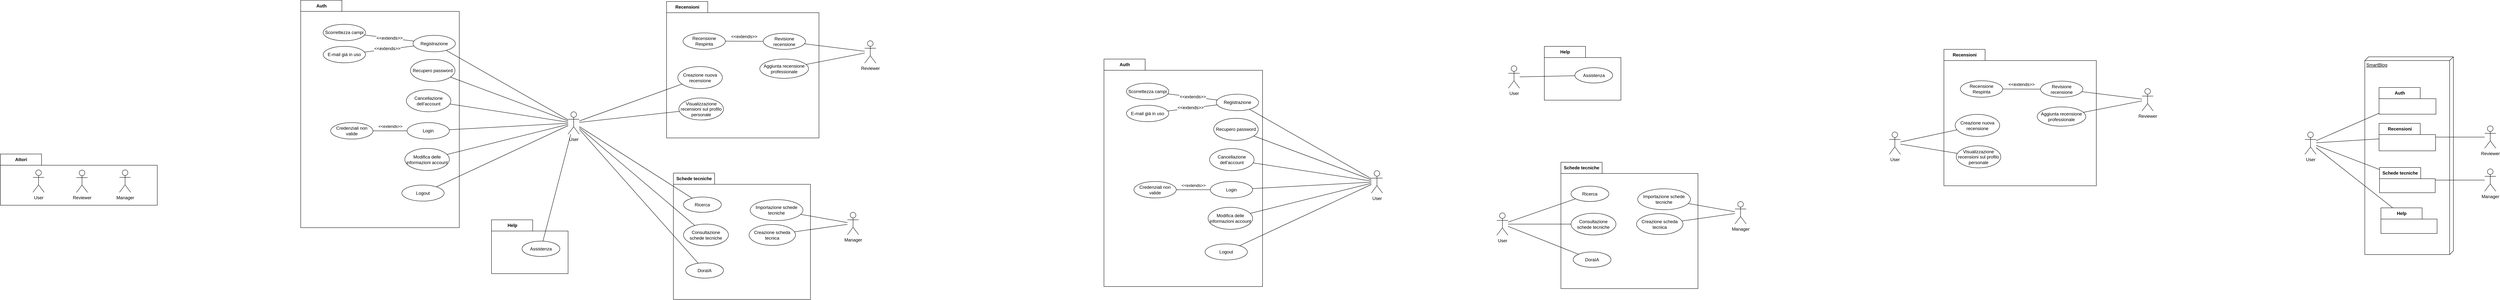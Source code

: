 <mxfile version="13.9.9" type="device" pages="2"><diagram id="QmsnQ5lWFqthiBJW5Tje" name="Page-1"><mxGraphModel dx="3022" dy="422" grid="0" gridSize="10" guides="1" tooltips="1" connect="1" arrows="1" fold="1" page="0" pageScale="1" pageWidth="827" pageHeight="1169" math="0" shadow="0"><root><mxCell id="0"/><mxCell id="1" parent="0"/><mxCell id="fCnJsELDUoFqX4dudvsH-160" value="SmartBlog" style="verticalAlign=top;align=left;spacingTop=8;spacingLeft=2;spacingRight=12;shape=cube;size=10;direction=south;fontStyle=4;html=1;" vertex="1" parent="1"><mxGeometry x="4954" y="812" width="236.5" height="529" as="geometry"/></mxCell><mxCell id="cr1lYkGTnhEy9I8IqeX7-67" value="Help" style="shape=folder;fontStyle=1;tabWidth=110;tabHeight=30;tabPosition=left;html=1;boundedLbl=1;labelInHeader=1;" parent="1" vertex="1"><mxGeometry x="-48.5" y="1248" width="204.5" height="144" as="geometry"/></mxCell><mxCell id="cr1lYkGTnhEy9I8IqeX7-61" value="Recensioni" style="shape=folder;fontStyle=1;tabWidth=110;tabHeight=30;tabPosition=left;html=1;boundedLbl=1;labelInHeader=1;" parent="1" vertex="1"><mxGeometry x="419" y="664" width="407" height="365" as="geometry"/></mxCell><mxCell id="cr1lYkGTnhEy9I8IqeX7-59" value="Auth" style="shape=folder;fontStyle=1;tabWidth=110;tabHeight=30;tabPosition=left;html=1;boundedLbl=1;labelInHeader=1;" parent="1" vertex="1"><mxGeometry x="-558" y="660.5" width="423.5" height="608.5" as="geometry"/></mxCell><mxCell id="cr1lYkGTnhEy9I8IqeX7-62" value="Schede tecniche" style="shape=folder;fontStyle=1;tabWidth=110;tabHeight=30;tabPosition=left;html=1;boundedLbl=1;labelInHeader=1;" parent="1" vertex="1"><mxGeometry x="437.25" y="1123" width="366" height="338" as="geometry"/></mxCell><mxCell id="cr1lYkGTnhEy9I8IqeX7-57" value="Attori" style="shape=folder;fontStyle=1;tabWidth=110;tabHeight=30;tabPosition=left;html=1;boundedLbl=1;labelInHeader=1;" parent="1" vertex="1"><mxGeometry x="-1360" y="1072" width="419" height="137" as="geometry"/></mxCell><mxCell id="DthnhNGHgmopCf0faL1A-14" value="Logout" style="ellipse;whiteSpace=wrap;html=1;" parent="1" vertex="1"><mxGeometry x="-288" y="1155" width="113" height="43" as="geometry"/></mxCell><mxCell id="DthnhNGHgmopCf0faL1A-59" style="edgeStyle=none;rounded=0;orthogonalLoop=1;jettySize=auto;html=1;endArrow=none;endFill=0;" parent="1" source="DthnhNGHgmopCf0faL1A-43" target="DthnhNGHgmopCf0faL1A-57" edge="1"><mxGeometry relative="1" as="geometry"><mxPoint x="23" y="1120" as="sourcePoint"/></mxGeometry></mxCell><mxCell id="DthnhNGHgmopCf0faL1A-51" style="rounded=0;orthogonalLoop=1;jettySize=auto;html=1;endArrow=none;endFill=0;" parent="1" source="DthnhNGHgmopCf0faL1A-43" target="DthnhNGHgmopCf0faL1A-14" edge="1"><mxGeometry relative="1" as="geometry"/></mxCell><mxCell id="DthnhNGHgmopCf0faL1A-52" style="edgeStyle=none;rounded=0;orthogonalLoop=1;jettySize=auto;html=1;endArrow=none;endFill=0;" parent="1" source="DthnhNGHgmopCf0faL1A-43" target="DthnhNGHgmopCf0faL1A-49" edge="1"><mxGeometry relative="1" as="geometry"/></mxCell><mxCell id="DthnhNGHgmopCf0faL1A-53" style="edgeStyle=none;rounded=0;orthogonalLoop=1;jettySize=auto;html=1;endArrow=none;endFill=0;" parent="1" source="DthnhNGHgmopCf0faL1A-43" target="DthnhNGHgmopCf0faL1A-50" edge="1"><mxGeometry relative="1" as="geometry"/></mxCell><mxCell id="DthnhNGHgmopCf0faL1A-65" style="edgeStyle=none;rounded=0;orthogonalLoop=1;jettySize=auto;html=1;endArrow=none;endFill=0;" parent="1" source="DthnhNGHgmopCf0faL1A-43" target="DthnhNGHgmopCf0faL1A-64" edge="1"><mxGeometry relative="1" as="geometry"/></mxCell><mxCell id="31" style="edgeStyle=none;rounded=0;orthogonalLoop=1;jettySize=auto;html=1;endArrow=none;endFill=0;" parent="1" source="DthnhNGHgmopCf0faL1A-43" target="DthnhNGHgmopCf0faL1A-58" edge="1"><mxGeometry relative="1" as="geometry"/></mxCell><mxCell id="RpAhF7KTicLjRRhCAVL0-57" style="rounded=0;orthogonalLoop=1;jettySize=auto;html=1;endArrow=none;endFill=0;" parent="1" source="DthnhNGHgmopCf0faL1A-43" target="RpAhF7KTicLjRRhCAVL0-56" edge="1"><mxGeometry relative="1" as="geometry"/></mxCell><mxCell id="RpAhF7KTicLjRRhCAVL0-59" style="edgeStyle=none;rounded=0;orthogonalLoop=1;jettySize=auto;html=1;endArrow=none;endFill=0;" parent="1" source="DthnhNGHgmopCf0faL1A-43" target="RpAhF7KTicLjRRhCAVL0-58" edge="1"><mxGeometry relative="1" as="geometry"/></mxCell><mxCell id="RpAhF7KTicLjRRhCAVL0-67" style="edgeStyle=none;rounded=0;orthogonalLoop=1;jettySize=auto;html=1;endArrow=none;endFill=0;" parent="1" source="DthnhNGHgmopCf0faL1A-43" target="RpAhF7KTicLjRRhCAVL0-66" edge="1"><mxGeometry relative="1" as="geometry"/></mxCell><mxCell id="DthnhNGHgmopCf0faL1A-43" value="User" style="shape=umlActor;verticalLabelPosition=bottom;verticalAlign=top;html=1;" parent="1" vertex="1"><mxGeometry x="156" y="959" width="30" height="60" as="geometry"/></mxCell><mxCell id="DthnhNGHgmopCf0faL1A-56" style="edgeStyle=none;rounded=0;orthogonalLoop=1;jettySize=auto;html=1;endArrow=none;endFill=0;" parent="1" source="DthnhNGHgmopCf0faL1A-44" target="DthnhNGHgmopCf0faL1A-55" edge="1"><mxGeometry relative="1" as="geometry"/></mxCell><mxCell id="DthnhNGHgmopCf0faL1A-74" style="edgeStyle=none;rounded=0;orthogonalLoop=1;jettySize=auto;html=1;endArrow=none;endFill=0;" parent="1" source="DthnhNGHgmopCf0faL1A-44" target="DthnhNGHgmopCf0faL1A-71" edge="1"><mxGeometry relative="1" as="geometry"/></mxCell><mxCell id="DthnhNGHgmopCf0faL1A-44" value="Reviewer" style="shape=umlActor;verticalLabelPosition=bottom;verticalAlign=top;html=1;" parent="1" vertex="1"><mxGeometry x="948" y="769" width="30" height="60" as="geometry"/></mxCell><mxCell id="DthnhNGHgmopCf0faL1A-76" style="edgeStyle=none;rounded=0;orthogonalLoop=1;jettySize=auto;html=1;endArrow=none;endFill=0;" parent="1" source="DthnhNGHgmopCf0faL1A-45" target="DthnhNGHgmopCf0faL1A-70" edge="1"><mxGeometry relative="1" as="geometry"/></mxCell><mxCell id="19" style="edgeStyle=none;rounded=0;orthogonalLoop=1;jettySize=auto;html=1;startArrow=none;startFill=0;endArrow=none;endFill=0;" parent="1" source="DthnhNGHgmopCf0faL1A-45" target="16" edge="1"><mxGeometry relative="1" as="geometry"/></mxCell><mxCell id="DthnhNGHgmopCf0faL1A-45" value="Manager" style="shape=umlActor;verticalLabelPosition=bottom;verticalAlign=top;html=1;" parent="1" vertex="1"><mxGeometry x="902" y="1228" width="30" height="60" as="geometry"/></mxCell><mxCell id="DthnhNGHgmopCf0faL1A-49" value="Creazione nuova recensione" style="ellipse;whiteSpace=wrap;html=1;" parent="1" vertex="1"><mxGeometry x="449" y="838" width="119" height="59" as="geometry"/></mxCell><mxCell id="DthnhNGHgmopCf0faL1A-50" value="Visualizzazione recensioni sul profilo personale" style="ellipse;whiteSpace=wrap;html=1;" parent="1" vertex="1"><mxGeometry x="452" y="922" width="119" height="59" as="geometry"/></mxCell><mxCell id="56" style="edgeStyle=none;rounded=0;orthogonalLoop=1;jettySize=auto;html=1;endArrow=none;endFill=0;" parent="1" source="DthnhNGHgmopCf0faL1A-55" target="55" edge="1"><mxGeometry relative="1" as="geometry"/></mxCell><mxCell id="DthnhNGHgmopCf0faL1A-55" value="Revisione recensione" style="ellipse;whiteSpace=wrap;html=1;" parent="1" vertex="1"><mxGeometry x="677" y="749" width="113" height="43" as="geometry"/></mxCell><mxCell id="51" value="&#10;&#10;&lt;span style=&quot;color: rgb(0, 0, 0); font-family: helvetica; font-size: 12px; font-style: normal; font-weight: 400; letter-spacing: normal; text-align: center; text-indent: 0px; text-transform: none; word-spacing: 0px; background-color: rgb(255, 255, 255); display: inline; float: none;&quot;&gt;&amp;lt;&amp;lt;extends&amp;gt;&amp;gt;&lt;/span&gt;&#10;&#10;" style="edgeStyle=none;rounded=0;orthogonalLoop=1;jettySize=auto;html=1;endArrow=none;endFill=0;" parent="1" source="DthnhNGHgmopCf0faL1A-57" target="45" edge="1"><mxGeometry relative="1" as="geometry"/></mxCell><mxCell id="52" style="edgeStyle=none;rounded=0;orthogonalLoop=1;jettySize=auto;html=1;endArrow=none;endFill=0;" parent="1" source="DthnhNGHgmopCf0faL1A-57" target="46" edge="1"><mxGeometry relative="1" as="geometry"/></mxCell><mxCell id="cr1lYkGTnhEy9I8IqeX7-64" value="&lt;span style=&quot;font-size: 12px&quot;&gt;&amp;lt;&amp;lt;extends&amp;gt;&amp;gt;&lt;/span&gt;" style="edgeLabel;html=1;align=center;verticalAlign=middle;resizable=0;points=[];" parent="52" vertex="1" connectable="0"><mxGeometry x="0.467" y="3" relative="1" as="geometry"><mxPoint x="24.42" y="-8.09" as="offset"/></mxGeometry></mxCell><mxCell id="DthnhNGHgmopCf0faL1A-57" value="Registrazione" style="ellipse;whiteSpace=wrap;html=1;" parent="1" vertex="1"><mxGeometry x="-258" y="754.5" width="113" height="44" as="geometry"/></mxCell><mxCell id="50" style="edgeStyle=none;rounded=0;orthogonalLoop=1;jettySize=auto;html=1;endArrow=none;endFill=0;" parent="1" source="DthnhNGHgmopCf0faL1A-58" target="49" edge="1"><mxGeometry relative="1" as="geometry"/></mxCell><mxCell id="cr1lYkGTnhEy9I8IqeX7-63" value="&amp;lt;&amp;lt;extends&amp;gt;&amp;gt;" style="edgeLabel;html=1;align=center;verticalAlign=middle;resizable=0;points=[];" parent="50" vertex="1" connectable="0"><mxGeometry x="0.302" y="-3" relative="1" as="geometry"><mxPoint x="14" y="-9" as="offset"/></mxGeometry></mxCell><mxCell id="DthnhNGHgmopCf0faL1A-58" value="Login" style="ellipse;whiteSpace=wrap;html=1;" parent="1" vertex="1"><mxGeometry x="-274" y="988" width="113" height="44" as="geometry"/></mxCell><mxCell id="DthnhNGHgmopCf0faL1A-61" value="Consultazione schede tecniche" style="ellipse;whiteSpace=wrap;html=1;" parent="1" vertex="1"><mxGeometry x="464.25" y="1259.5" width="120" height="58" as="geometry"/></mxCell><mxCell id="DthnhNGHgmopCf0faL1A-64" value="DoraIA" style="ellipse;whiteSpace=wrap;html=1;" parent="1" vertex="1"><mxGeometry x="470" y="1363" width="101" height="41" as="geometry"/></mxCell><mxCell id="DthnhNGHgmopCf0faL1A-70" value="Creazione scheda tecnica" style="ellipse;whiteSpace=wrap;html=1;" parent="1" vertex="1"><mxGeometry x="639.25" y="1260.5" width="124" height="56" as="geometry"/></mxCell><mxCell id="DthnhNGHgmopCf0faL1A-71" value="Aggiunta recensione professionale" style="ellipse;whiteSpace=wrap;html=1;" parent="1" vertex="1"><mxGeometry x="668" y="818" width="130" height="51.5" as="geometry"/></mxCell><mxCell id="16" value="Importazione schede tecniche" style="ellipse;whiteSpace=wrap;html=1;" parent="1" vertex="1"><mxGeometry x="642.25" y="1194" width="141" height="56" as="geometry"/></mxCell><mxCell id="20" value="Ricerca" style="ellipse;whiteSpace=wrap;html=1;" parent="1" vertex="1"><mxGeometry x="464.25" y="1187" width="101" height="41" as="geometry"/></mxCell><mxCell id="22" value="Assistenza" style="ellipse;whiteSpace=wrap;html=1;" parent="1" vertex="1"><mxGeometry x="33" y="1305" width="101" height="41" as="geometry"/></mxCell><mxCell id="27" style="rounded=0;orthogonalLoop=1;jettySize=auto;html=1;endArrow=none;endFill=0;" parent="1" source="DthnhNGHgmopCf0faL1A-43" target="DthnhNGHgmopCf0faL1A-61" edge="1"><mxGeometry relative="1" as="geometry"><mxPoint x="20" y="951.467" as="sourcePoint"/></mxGeometry></mxCell><mxCell id="28" style="edgeStyle=none;rounded=0;orthogonalLoop=1;jettySize=auto;html=1;endArrow=none;endFill=0;" parent="1" source="DthnhNGHgmopCf0faL1A-43" target="22" edge="1"><mxGeometry relative="1" as="geometry"><mxPoint x="20" y="956.91" as="sourcePoint"/></mxGeometry></mxCell><mxCell id="30" style="edgeStyle=none;rounded=0;orthogonalLoop=1;jettySize=auto;html=1;endArrow=none;endFill=0;" parent="1" source="DthnhNGHgmopCf0faL1A-43" target="20" edge="1"><mxGeometry relative="1" as="geometry"><mxPoint x="20" y="960.958" as="sourcePoint"/></mxGeometry></mxCell><mxCell id="35" value="User" style="shape=umlActor;verticalLabelPosition=bottom;verticalAlign=top;html=1;" parent="1" vertex="1"><mxGeometry x="-1273" y="1114.5" width="30" height="60" as="geometry"/></mxCell><mxCell id="43" value="Reviewer" style="shape=umlActor;verticalLabelPosition=bottom;verticalAlign=top;html=1;" parent="1" vertex="1"><mxGeometry x="-1157" y="1115" width="30" height="60" as="geometry"/></mxCell><mxCell id="44" value="Manager" style="shape=umlActor;verticalLabelPosition=bottom;verticalAlign=top;html=1;" parent="1" vertex="1"><mxGeometry x="-1042" y="1114.5" width="30" height="60" as="geometry"/></mxCell><mxCell id="45" value="Scorrettezza campi" style="ellipse;whiteSpace=wrap;html=1;" parent="1" vertex="1"><mxGeometry x="-498" y="725" width="113" height="44" as="geometry"/></mxCell><mxCell id="46" value="E-mail già in uso" style="ellipse;whiteSpace=wrap;html=1;" parent="1" vertex="1"><mxGeometry x="-498" y="784" width="113" height="44" as="geometry"/></mxCell><mxCell id="49" value="Credenziali non valide" style="ellipse;whiteSpace=wrap;html=1;" parent="1" vertex="1"><mxGeometry x="-478" y="988" width="113" height="44" as="geometry"/></mxCell><mxCell id="55" value="Recensione Respinta" style="ellipse;whiteSpace=wrap;html=1;" parent="1" vertex="1"><mxGeometry x="463" y="748" width="113" height="44" as="geometry"/></mxCell><mxCell id="RpAhF7KTicLjRRhCAVL0-56" value="Cancellazione dell’account" style="ellipse;whiteSpace=wrap;html=1;" parent="1" vertex="1"><mxGeometry x="-276" y="900" width="119" height="59" as="geometry"/></mxCell><mxCell id="RpAhF7KTicLjRRhCAVL0-58" value="Modifica delle informazioni account" style="ellipse;whiteSpace=wrap;html=1;" parent="1" vertex="1"><mxGeometry x="-280" y="1057" width="119" height="59" as="geometry"/></mxCell><mxCell id="RpAhF7KTicLjRRhCAVL0-61" value="&amp;lt;&amp;lt;extends&amp;gt;&amp;gt;" style="text;html=1;strokeColor=none;fillColor=none;align=center;verticalAlign=middle;whiteSpace=wrap;rounded=0;" parent="1" vertex="1"><mxGeometry x="585" y="748" width="83" height="20" as="geometry"/></mxCell><mxCell id="RpAhF7KTicLjRRhCAVL0-66" value="Recupero password" style="ellipse;whiteSpace=wrap;html=1;" parent="1" vertex="1"><mxGeometry x="-265" y="819" width="119" height="59" as="geometry"/></mxCell><mxCell id="fCnJsELDUoFqX4dudvsH-56" value="Auth" style="shape=folder;fontStyle=1;tabWidth=110;tabHeight=30;tabPosition=left;html=1;boundedLbl=1;labelInHeader=1;" vertex="1" parent="1"><mxGeometry x="1587" y="818" width="423.5" height="608.5" as="geometry"/></mxCell><mxCell id="fCnJsELDUoFqX4dudvsH-57" value="Logout" style="ellipse;whiteSpace=wrap;html=1;" vertex="1" parent="1"><mxGeometry x="1857" y="1312.5" width="113" height="43" as="geometry"/></mxCell><mxCell id="fCnJsELDUoFqX4dudvsH-58" style="rounded=0;orthogonalLoop=1;jettySize=auto;html=1;endArrow=none;endFill=0;" edge="1" parent="1" source="fCnJsELDUoFqX4dudvsH-64" target="fCnJsELDUoFqX4dudvsH-68"><mxGeometry relative="1" as="geometry"><mxPoint x="2168" y="1277.5" as="sourcePoint"/></mxGeometry></mxCell><mxCell id="fCnJsELDUoFqX4dudvsH-59" style="rounded=0;orthogonalLoop=1;jettySize=auto;html=1;endArrow=none;endFill=0;" edge="1" parent="1" source="fCnJsELDUoFqX4dudvsH-64" target="fCnJsELDUoFqX4dudvsH-57"><mxGeometry relative="1" as="geometry"/></mxCell><mxCell id="fCnJsELDUoFqX4dudvsH-60" style="rounded=0;orthogonalLoop=1;jettySize=auto;html=1;endArrow=none;endFill=0;" edge="1" parent="1" source="fCnJsELDUoFqX4dudvsH-64" target="fCnJsELDUoFqX4dudvsH-71"><mxGeometry relative="1" as="geometry"/></mxCell><mxCell id="fCnJsELDUoFqX4dudvsH-61" style="rounded=0;orthogonalLoop=1;jettySize=auto;html=1;endArrow=none;endFill=0;" edge="1" parent="1" source="fCnJsELDUoFqX4dudvsH-64" target="fCnJsELDUoFqX4dudvsH-75"><mxGeometry relative="1" as="geometry"/></mxCell><mxCell id="fCnJsELDUoFqX4dudvsH-62" style="rounded=0;orthogonalLoop=1;jettySize=auto;html=1;endArrow=none;endFill=0;" edge="1" parent="1" source="fCnJsELDUoFqX4dudvsH-64" target="fCnJsELDUoFqX4dudvsH-76"><mxGeometry relative="1" as="geometry"/></mxCell><mxCell id="fCnJsELDUoFqX4dudvsH-63" style="rounded=0;orthogonalLoop=1;jettySize=auto;html=1;endArrow=none;endFill=0;" edge="1" parent="1" source="fCnJsELDUoFqX4dudvsH-64" target="fCnJsELDUoFqX4dudvsH-77"><mxGeometry relative="1" as="geometry"/></mxCell><mxCell id="fCnJsELDUoFqX4dudvsH-64" value="User" style="shape=umlActor;verticalLabelPosition=bottom;verticalAlign=top;html=1;" vertex="1" parent="1"><mxGeometry x="2301" y="1116.5" width="30" height="60" as="geometry"/></mxCell><mxCell id="fCnJsELDUoFqX4dudvsH-65" value="&#10;&#10;&lt;span style=&quot;color: rgb(0, 0, 0); font-family: helvetica; font-size: 12px; font-style: normal; font-weight: 400; letter-spacing: normal; text-align: center; text-indent: 0px; text-transform: none; word-spacing: 0px; background-color: rgb(255, 255, 255); display: inline; float: none;&quot;&gt;&amp;lt;&amp;lt;extends&amp;gt;&amp;gt;&lt;/span&gt;&#10;&#10;" style="edgeStyle=none;rounded=0;orthogonalLoop=1;jettySize=auto;html=1;endArrow=none;endFill=0;" edge="1" parent="1" source="fCnJsELDUoFqX4dudvsH-68" target="fCnJsELDUoFqX4dudvsH-72"><mxGeometry relative="1" as="geometry"/></mxCell><mxCell id="fCnJsELDUoFqX4dudvsH-66" style="edgeStyle=none;rounded=0;orthogonalLoop=1;jettySize=auto;html=1;endArrow=none;endFill=0;" edge="1" parent="1" source="fCnJsELDUoFqX4dudvsH-68" target="fCnJsELDUoFqX4dudvsH-73"><mxGeometry relative="1" as="geometry"/></mxCell><mxCell id="fCnJsELDUoFqX4dudvsH-67" value="&lt;span style=&quot;font-size: 12px&quot;&gt;&amp;lt;&amp;lt;extends&amp;gt;&amp;gt;&lt;/span&gt;" style="edgeLabel;html=1;align=center;verticalAlign=middle;resizable=0;points=[];" vertex="1" connectable="0" parent="fCnJsELDUoFqX4dudvsH-66"><mxGeometry x="0.467" y="3" relative="1" as="geometry"><mxPoint x="24.42" y="-8.09" as="offset"/></mxGeometry></mxCell><mxCell id="fCnJsELDUoFqX4dudvsH-68" value="Registrazione" style="ellipse;whiteSpace=wrap;html=1;" vertex="1" parent="1"><mxGeometry x="1887" y="912" width="113" height="44" as="geometry"/></mxCell><mxCell id="fCnJsELDUoFqX4dudvsH-69" style="edgeStyle=none;rounded=0;orthogonalLoop=1;jettySize=auto;html=1;endArrow=none;endFill=0;" edge="1" parent="1" source="fCnJsELDUoFqX4dudvsH-71" target="fCnJsELDUoFqX4dudvsH-74"><mxGeometry relative="1" as="geometry"/></mxCell><mxCell id="fCnJsELDUoFqX4dudvsH-70" value="&amp;lt;&amp;lt;extends&amp;gt;&amp;gt;" style="edgeLabel;html=1;align=center;verticalAlign=middle;resizable=0;points=[];" vertex="1" connectable="0" parent="fCnJsELDUoFqX4dudvsH-69"><mxGeometry x="0.302" y="-3" relative="1" as="geometry"><mxPoint x="14" y="-9" as="offset"/></mxGeometry></mxCell><mxCell id="fCnJsELDUoFqX4dudvsH-71" value="Login" style="ellipse;whiteSpace=wrap;html=1;" vertex="1" parent="1"><mxGeometry x="1871" y="1145.5" width="113" height="44" as="geometry"/></mxCell><mxCell id="fCnJsELDUoFqX4dudvsH-72" value="Scorrettezza campi" style="ellipse;whiteSpace=wrap;html=1;" vertex="1" parent="1"><mxGeometry x="1647" y="882.5" width="113" height="44" as="geometry"/></mxCell><mxCell id="fCnJsELDUoFqX4dudvsH-73" value="E-mail già in uso" style="ellipse;whiteSpace=wrap;html=1;" vertex="1" parent="1"><mxGeometry x="1647" y="941.5" width="113" height="44" as="geometry"/></mxCell><mxCell id="fCnJsELDUoFqX4dudvsH-74" value="Credenziali non valide" style="ellipse;whiteSpace=wrap;html=1;" vertex="1" parent="1"><mxGeometry x="1667" y="1145.5" width="113" height="44" as="geometry"/></mxCell><mxCell id="fCnJsELDUoFqX4dudvsH-75" value="Cancellazione dell’account" style="ellipse;whiteSpace=wrap;html=1;" vertex="1" parent="1"><mxGeometry x="1869" y="1057.5" width="119" height="59" as="geometry"/></mxCell><mxCell id="fCnJsELDUoFqX4dudvsH-76" value="Modifica delle informazioni account" style="ellipse;whiteSpace=wrap;html=1;" vertex="1" parent="1"><mxGeometry x="1865" y="1214.5" width="119" height="59" as="geometry"/></mxCell><mxCell id="fCnJsELDUoFqX4dudvsH-77" value="Recupero password" style="ellipse;whiteSpace=wrap;html=1;" vertex="1" parent="1"><mxGeometry x="1880" y="976.5" width="119" height="59" as="geometry"/></mxCell><mxCell id="fCnJsELDUoFqX4dudvsH-78" value="Recensioni" style="shape=folder;fontStyle=1;tabWidth=110;tabHeight=30;tabPosition=left;html=1;boundedLbl=1;labelInHeader=1;" vertex="1" parent="1"><mxGeometry x="3830" y="792" width="407" height="365" as="geometry"/></mxCell><mxCell id="fCnJsELDUoFqX4dudvsH-79" style="edgeStyle=none;rounded=0;orthogonalLoop=1;jettySize=auto;html=1;endArrow=none;endFill=0;" edge="1" parent="1" source="fCnJsELDUoFqX4dudvsH-81" target="fCnJsELDUoFqX4dudvsH-85"><mxGeometry relative="1" as="geometry"/></mxCell><mxCell id="fCnJsELDUoFqX4dudvsH-80" style="edgeStyle=none;rounded=0;orthogonalLoop=1;jettySize=auto;html=1;endArrow=none;endFill=0;" edge="1" parent="1" source="fCnJsELDUoFqX4dudvsH-81" target="fCnJsELDUoFqX4dudvsH-86"><mxGeometry relative="1" as="geometry"/></mxCell><mxCell id="fCnJsELDUoFqX4dudvsH-81" value="User" style="shape=umlActor;verticalLabelPosition=bottom;verticalAlign=top;html=1;" vertex="1" parent="1"><mxGeometry x="3684" y="1013" width="30" height="60" as="geometry"/></mxCell><mxCell id="fCnJsELDUoFqX4dudvsH-82" style="edgeStyle=none;rounded=0;orthogonalLoop=1;jettySize=auto;html=1;endArrow=none;endFill=0;" edge="1" parent="1" source="fCnJsELDUoFqX4dudvsH-84" target="fCnJsELDUoFqX4dudvsH-88"><mxGeometry relative="1" as="geometry"/></mxCell><mxCell id="fCnJsELDUoFqX4dudvsH-83" style="edgeStyle=none;rounded=0;orthogonalLoop=1;jettySize=auto;html=1;endArrow=none;endFill=0;" edge="1" parent="1" source="fCnJsELDUoFqX4dudvsH-84" target="fCnJsELDUoFqX4dudvsH-89"><mxGeometry relative="1" as="geometry"/></mxCell><mxCell id="fCnJsELDUoFqX4dudvsH-84" value="Reviewer" style="shape=umlActor;verticalLabelPosition=bottom;verticalAlign=top;html=1;" vertex="1" parent="1"><mxGeometry x="4359" y="897" width="30" height="60" as="geometry"/></mxCell><mxCell id="fCnJsELDUoFqX4dudvsH-85" value="Creazione nuova recensione" style="ellipse;whiteSpace=wrap;html=1;" vertex="1" parent="1"><mxGeometry x="3860" y="966" width="119" height="59" as="geometry"/></mxCell><mxCell id="fCnJsELDUoFqX4dudvsH-86" value="Visualizzazione recensioni sul profilo personale" style="ellipse;whiteSpace=wrap;html=1;" vertex="1" parent="1"><mxGeometry x="3863" y="1050" width="119" height="59" as="geometry"/></mxCell><mxCell id="fCnJsELDUoFqX4dudvsH-87" style="edgeStyle=none;rounded=0;orthogonalLoop=1;jettySize=auto;html=1;endArrow=none;endFill=0;" edge="1" parent="1" source="fCnJsELDUoFqX4dudvsH-88" target="fCnJsELDUoFqX4dudvsH-90"><mxGeometry relative="1" as="geometry"/></mxCell><mxCell id="fCnJsELDUoFqX4dudvsH-88" value="Revisione recensione" style="ellipse;whiteSpace=wrap;html=1;" vertex="1" parent="1"><mxGeometry x="4088" y="877" width="113" height="43" as="geometry"/></mxCell><mxCell id="fCnJsELDUoFqX4dudvsH-89" value="Aggiunta recensione professionale" style="ellipse;whiteSpace=wrap;html=1;" vertex="1" parent="1"><mxGeometry x="4079" y="946" width="130" height="51.5" as="geometry"/></mxCell><mxCell id="fCnJsELDUoFqX4dudvsH-90" value="Recensione Respinta" style="ellipse;whiteSpace=wrap;html=1;" vertex="1" parent="1"><mxGeometry x="3874" y="876" width="113" height="44" as="geometry"/></mxCell><mxCell id="fCnJsELDUoFqX4dudvsH-91" value="&amp;lt;&amp;lt;extends&amp;gt;&amp;gt;" style="text;html=1;strokeColor=none;fillColor=none;align=center;verticalAlign=middle;whiteSpace=wrap;rounded=0;" vertex="1" parent="1"><mxGeometry x="3996" y="876" width="83" height="20" as="geometry"/></mxCell><mxCell id="fCnJsELDUoFqX4dudvsH-92" value="Schede tecniche" style="shape=folder;fontStyle=1;tabWidth=110;tabHeight=30;tabPosition=left;html=1;boundedLbl=1;labelInHeader=1;" vertex="1" parent="1"><mxGeometry x="2807.25" y="1094" width="366" height="338" as="geometry"/></mxCell><mxCell id="fCnJsELDUoFqX4dudvsH-94" style="edgeStyle=none;rounded=0;orthogonalLoop=1;jettySize=auto;html=1;endArrow=none;endFill=0;" edge="1" parent="1" source="fCnJsELDUoFqX4dudvsH-95" target="fCnJsELDUoFqX4dudvsH-100"><mxGeometry relative="1" as="geometry"/></mxCell><mxCell id="fCnJsELDUoFqX4dudvsH-95" value="User" style="shape=umlActor;verticalLabelPosition=bottom;verticalAlign=top;html=1;" vertex="1" parent="1"><mxGeometry x="2636" y="1229.5" width="30" height="60" as="geometry"/></mxCell><mxCell id="fCnJsELDUoFqX4dudvsH-96" style="edgeStyle=none;rounded=0;orthogonalLoop=1;jettySize=auto;html=1;endArrow=none;endFill=0;" edge="1" parent="1" source="fCnJsELDUoFqX4dudvsH-98" target="fCnJsELDUoFqX4dudvsH-101"><mxGeometry relative="1" as="geometry"/></mxCell><mxCell id="fCnJsELDUoFqX4dudvsH-97" style="edgeStyle=none;rounded=0;orthogonalLoop=1;jettySize=auto;html=1;startArrow=none;startFill=0;endArrow=none;endFill=0;" edge="1" parent="1" source="fCnJsELDUoFqX4dudvsH-98" target="fCnJsELDUoFqX4dudvsH-102"><mxGeometry relative="1" as="geometry"/></mxCell><mxCell id="fCnJsELDUoFqX4dudvsH-98" value="Manager" style="shape=umlActor;verticalLabelPosition=bottom;verticalAlign=top;html=1;" vertex="1" parent="1"><mxGeometry x="3272" y="1199" width="30" height="60" as="geometry"/></mxCell><mxCell id="fCnJsELDUoFqX4dudvsH-99" value="Consultazione schede tecniche" style="ellipse;whiteSpace=wrap;html=1;" vertex="1" parent="1"><mxGeometry x="2834.25" y="1230.5" width="120" height="58" as="geometry"/></mxCell><mxCell id="fCnJsELDUoFqX4dudvsH-100" value="DoraIA" style="ellipse;whiteSpace=wrap;html=1;" vertex="1" parent="1"><mxGeometry x="2840" y="1334" width="101" height="41" as="geometry"/></mxCell><mxCell id="fCnJsELDUoFqX4dudvsH-101" value="Creazione scheda tecnica" style="ellipse;whiteSpace=wrap;html=1;" vertex="1" parent="1"><mxGeometry x="3009.25" y="1231.5" width="124" height="56" as="geometry"/></mxCell><mxCell id="fCnJsELDUoFqX4dudvsH-102" value="Importazione schede tecniche" style="ellipse;whiteSpace=wrap;html=1;" vertex="1" parent="1"><mxGeometry x="3012.25" y="1165" width="141" height="56" as="geometry"/></mxCell><mxCell id="fCnJsELDUoFqX4dudvsH-103" value="Ricerca" style="ellipse;whiteSpace=wrap;html=1;" vertex="1" parent="1"><mxGeometry x="2834.25" y="1158" width="101" height="41" as="geometry"/></mxCell><mxCell id="fCnJsELDUoFqX4dudvsH-104" style="rounded=0;orthogonalLoop=1;jettySize=auto;html=1;endArrow=none;endFill=0;" edge="1" parent="1" source="fCnJsELDUoFqX4dudvsH-95" target="fCnJsELDUoFqX4dudvsH-99"><mxGeometry relative="1" as="geometry"><mxPoint x="2390" y="922.467" as="sourcePoint"/></mxGeometry></mxCell><mxCell id="fCnJsELDUoFqX4dudvsH-105" style="edgeStyle=none;rounded=0;orthogonalLoop=1;jettySize=auto;html=1;endArrow=none;endFill=0;" edge="1" parent="1" source="fCnJsELDUoFqX4dudvsH-95" target="fCnJsELDUoFqX4dudvsH-103"><mxGeometry relative="1" as="geometry"><mxPoint x="2390" y="931.958" as="sourcePoint"/></mxGeometry></mxCell><mxCell id="fCnJsELDUoFqX4dudvsH-106" value="Help" style="shape=folder;fontStyle=1;tabWidth=110;tabHeight=30;tabPosition=left;html=1;boundedLbl=1;labelInHeader=1;" vertex="1" parent="1"><mxGeometry x="2763" y="784" width="204.5" height="144" as="geometry"/></mxCell><mxCell id="fCnJsELDUoFqX4dudvsH-107" value="User" style="shape=umlActor;verticalLabelPosition=bottom;verticalAlign=top;html=1;" vertex="1" parent="1"><mxGeometry x="2667" y="836" width="30" height="60" as="geometry"/></mxCell><mxCell id="fCnJsELDUoFqX4dudvsH-108" value="Assistenza" style="ellipse;whiteSpace=wrap;html=1;" vertex="1" parent="1"><mxGeometry x="2844.5" y="841" width="101" height="41" as="geometry"/></mxCell><mxCell id="fCnJsELDUoFqX4dudvsH-109" style="edgeStyle=none;rounded=0;orthogonalLoop=1;jettySize=auto;html=1;endArrow=none;endFill=0;" edge="1" parent="1" source="fCnJsELDUoFqX4dudvsH-107" target="fCnJsELDUoFqX4dudvsH-108"><mxGeometry relative="1" as="geometry"><mxPoint x="2531" y="833.91" as="sourcePoint"/></mxGeometry></mxCell><mxCell id="fCnJsELDUoFqX4dudvsH-110" value="Help" style="shape=folder;fontStyle=1;tabWidth=110;tabHeight=30;tabPosition=left;html=1;boundedLbl=1;labelInHeader=1;" vertex="1" parent="1"><mxGeometry x="4997" y="1216" width="150" height="68.5" as="geometry"/></mxCell><mxCell id="fCnJsELDUoFqX4dudvsH-111" value="Recensioni" style="shape=folder;fontStyle=1;tabWidth=110;tabHeight=30;tabPosition=left;html=1;boundedLbl=1;labelInHeader=1;" vertex="1" parent="1"><mxGeometry x="4992" y="990" width="151" height="73.5" as="geometry"/></mxCell><mxCell id="fCnJsELDUoFqX4dudvsH-112" value="Auth" style="shape=folder;fontStyle=1;tabWidth=110;tabHeight=30;tabPosition=left;html=1;boundedLbl=1;labelInHeader=1;" vertex="1" parent="1"><mxGeometry x="4992" y="894" width="152" height="71.5" as="geometry"/></mxCell><mxCell id="fCnJsELDUoFqX4dudvsH-113" value="Schede tecniche" style="shape=folder;fontStyle=1;tabWidth=110;tabHeight=30;tabPosition=left;html=1;boundedLbl=1;labelInHeader=1;" vertex="1" parent="1"><mxGeometry x="4993.25" y="1108" width="148.75" height="67.5" as="geometry"/></mxCell><mxCell id="fCnJsELDUoFqX4dudvsH-116" style="rounded=0;orthogonalLoop=1;jettySize=auto;html=1;endArrow=none;endFill=0;" edge="1" parent="1" source="fCnJsELDUoFqX4dudvsH-124" target="fCnJsELDUoFqX4dudvsH-112"><mxGeometry relative="1" as="geometry"><mxPoint x="4475.774" y="1219.359" as="targetPoint"/></mxGeometry></mxCell><mxCell id="fCnJsELDUoFqX4dudvsH-117" style="edgeStyle=none;rounded=0;orthogonalLoop=1;jettySize=auto;html=1;endArrow=none;endFill=0;" edge="1" parent="1" source="fCnJsELDUoFqX4dudvsH-124" target="fCnJsELDUoFqX4dudvsH-111"><mxGeometry relative="1" as="geometry"><mxPoint x="4878" y="986" as="targetPoint"/></mxGeometry></mxCell><mxCell id="fCnJsELDUoFqX4dudvsH-119" style="edgeStyle=none;rounded=0;orthogonalLoop=1;jettySize=auto;html=1;endArrow=none;endFill=0;" edge="1" parent="1" source="fCnJsELDUoFqX4dudvsH-124" target="fCnJsELDUoFqX4dudvsH-113"><mxGeometry relative="1" as="geometry"><mxPoint x="5085.412" y="1424.709" as="targetPoint"/></mxGeometry></mxCell><mxCell id="fCnJsELDUoFqX4dudvsH-124" value="User" style="shape=umlActor;verticalLabelPosition=bottom;verticalAlign=top;html=1;" vertex="1" parent="1"><mxGeometry x="4794" y="1013" width="30" height="60" as="geometry"/></mxCell><mxCell id="fCnJsELDUoFqX4dudvsH-126" style="edgeStyle=none;rounded=0;orthogonalLoop=1;jettySize=auto;html=1;endArrow=none;endFill=0;" edge="1" parent="1" source="fCnJsELDUoFqX4dudvsH-127" target="fCnJsELDUoFqX4dudvsH-111"><mxGeometry relative="1" as="geometry"><mxPoint x="5373.533" y="893.052" as="targetPoint"/></mxGeometry></mxCell><mxCell id="fCnJsELDUoFqX4dudvsH-127" value="Reviewer" style="shape=umlActor;verticalLabelPosition=bottom;verticalAlign=top;html=1;" vertex="1" parent="1"><mxGeometry x="5274" y="996.75" width="30" height="60" as="geometry"/></mxCell><mxCell id="fCnJsELDUoFqX4dudvsH-128" style="edgeStyle=none;rounded=0;orthogonalLoop=1;jettySize=auto;html=1;endArrow=none;endFill=0;" edge="1" parent="1" source="fCnJsELDUoFqX4dudvsH-130" target="fCnJsELDUoFqX4dudvsH-113"><mxGeometry relative="1" as="geometry"><mxPoint x="5342.487" y="1340.734" as="targetPoint"/></mxGeometry></mxCell><mxCell id="fCnJsELDUoFqX4dudvsH-130" value="Manager" style="shape=umlActor;verticalLabelPosition=bottom;verticalAlign=top;html=1;" vertex="1" parent="1"><mxGeometry x="5274" y="1111.75" width="30" height="60" as="geometry"/></mxCell><mxCell id="fCnJsELDUoFqX4dudvsH-133" style="edgeStyle=none;rounded=0;orthogonalLoop=1;jettySize=auto;html=1;endArrow=none;endFill=0;" edge="1" parent="1" source="fCnJsELDUoFqX4dudvsH-134"><mxGeometry relative="1" as="geometry"><mxPoint x="938" y="1722.5" as="targetPoint"/></mxGeometry></mxCell><mxCell id="fCnJsELDUoFqX4dudvsH-150" style="edgeStyle=none;rounded=0;orthogonalLoop=1;jettySize=auto;html=1;endArrow=none;endFill=0;" edge="1" parent="1" source="fCnJsELDUoFqX4dudvsH-124" target="fCnJsELDUoFqX4dudvsH-110"><mxGeometry relative="1" as="geometry"><mxPoint x="4691.5" y="1016.41" as="sourcePoint"/><mxPoint x="4760.279" y="1364.612" as="targetPoint"/></mxGeometry></mxCell></root></mxGraphModel></diagram><diagram id="95be1-aHH_sDzRLa0Az_" name="Pagina-2"><mxGraphModel dx="1822" dy="422" grid="0" gridSize="10" guides="1" tooltips="1" connect="1" arrows="1" fold="1" page="0" pageScale="1" pageWidth="827" pageHeight="1169" math="0" shadow="0"><root><mxCell id="-k-cL5BBdzKBasAt6-Dt-0"/><mxCell id="-k-cL5BBdzKBasAt6-Dt-1" parent="-k-cL5BBdzKBasAt6-Dt-0"/><mxCell id="-k-cL5BBdzKBasAt6-Dt-2" value="Help" style="shape=folder;fontStyle=1;tabWidth=110;tabHeight=30;tabPosition=left;html=1;boundedLbl=1;labelInHeader=1;" vertex="1" parent="-k-cL5BBdzKBasAt6-Dt-1"><mxGeometry x="-23" y="771" width="131.5" height="84" as="geometry"/></mxCell><mxCell id="-k-cL5BBdzKBasAt6-Dt-3" value="Recensioni" style="shape=folder;fontStyle=1;tabWidth=110;tabHeight=30;tabPosition=left;html=1;boundedLbl=1;labelInHeader=1;" vertex="1" parent="-k-cL5BBdzKBasAt6-Dt-1"><mxGeometry x="540" y="789" width="194" height="90" as="geometry"/></mxCell><mxCell id="-k-cL5BBdzKBasAt6-Dt-4" value="Auth" style="shape=folder;fontStyle=1;tabWidth=110;tabHeight=30;tabPosition=left;html=1;boundedLbl=1;labelInHeader=1;" vertex="1" parent="-k-cL5BBdzKBasAt6-Dt-1"><mxGeometry x="-23" y="923" width="142.5" height="76" as="geometry"/></mxCell><mxCell id="-k-cL5BBdzKBasAt6-Dt-5" value="Schede tecniche" style="shape=folder;fontStyle=1;tabWidth=110;tabHeight=30;tabPosition=left;html=1;boundedLbl=1;labelInHeader=1;" vertex="1" parent="-k-cL5BBdzKBasAt6-Dt-1"><mxGeometry x="540" y="933" width="185" height="82" as="geometry"/></mxCell><mxCell id="-k-cL5BBdzKBasAt6-Dt-9" style="edgeStyle=none;rounded=0;orthogonalLoop=1;jettySize=auto;html=1;endArrow=none;endFill=0;" edge="1" parent="-k-cL5BBdzKBasAt6-Dt-1" source="-k-cL5BBdzKBasAt6-Dt-16" target="-k-cL5BBdzKBasAt6-Dt-3"><mxGeometry relative="1" as="geometry"><mxPoint x="470.31" y="894.803" as="targetPoint"/></mxGeometry></mxCell><mxCell id="-k-cL5BBdzKBasAt6-Dt-52" style="rounded=0;orthogonalLoop=1;jettySize=auto;html=1;endArrow=none;endFill=0;" edge="1" parent="-k-cL5BBdzKBasAt6-Dt-1" source="-k-cL5BBdzKBasAt6-Dt-16" target="-k-cL5BBdzKBasAt6-Dt-2"><mxGeometry relative="1" as="geometry"/></mxCell><mxCell id="-k-cL5BBdzKBasAt6-Dt-57" style="edgeStyle=none;rounded=0;orthogonalLoop=1;jettySize=auto;html=1;endArrow=none;endFill=0;" edge="1" parent="-k-cL5BBdzKBasAt6-Dt-1" source="-k-cL5BBdzKBasAt6-Dt-16" target="-k-cL5BBdzKBasAt6-Dt-4"><mxGeometry relative="1" as="geometry"/></mxCell><mxCell id="-k-cL5BBdzKBasAt6-Dt-16" value="User" style="shape=umlActor;verticalLabelPosition=bottom;verticalAlign=top;html=1;" vertex="1" parent="-k-cL5BBdzKBasAt6-Dt-1"><mxGeometry x="288" y="898" width="30" height="60" as="geometry"/></mxCell><mxCell id="-k-cL5BBdzKBasAt6-Dt-17" style="edgeStyle=none;rounded=0;orthogonalLoop=1;jettySize=auto;html=1;endArrow=none;endFill=0;" edge="1" parent="-k-cL5BBdzKBasAt6-Dt-1" source="-k-cL5BBdzKBasAt6-Dt-19" target="-k-cL5BBdzKBasAt6-Dt-3"><mxGeometry relative="1" as="geometry"><mxPoint x="797.291" y="787.077" as="targetPoint"/></mxGeometry></mxCell><mxCell id="-k-cL5BBdzKBasAt6-Dt-19" value="Reviewer" style="shape=umlActor;verticalLabelPosition=bottom;verticalAlign=top;html=1;" vertex="1" parent="-k-cL5BBdzKBasAt6-Dt-1"><mxGeometry x="831" y="804" width="30" height="60" as="geometry"/></mxCell><mxCell id="-k-cL5BBdzKBasAt6-Dt-21" style="edgeStyle=none;rounded=0;orthogonalLoop=1;jettySize=auto;html=1;startArrow=none;startFill=0;endArrow=none;endFill=0;" edge="1" parent="-k-cL5BBdzKBasAt6-Dt-1" source="-k-cL5BBdzKBasAt6-Dt-22" target="-k-cL5BBdzKBasAt6-Dt-5"><mxGeometry relative="1" as="geometry"><mxPoint x="787.177" y="1243.369" as="targetPoint"/></mxGeometry></mxCell><mxCell id="-k-cL5BBdzKBasAt6-Dt-22" value="Manager" style="shape=umlActor;verticalLabelPosition=bottom;verticalAlign=top;html=1;" vertex="1" parent="-k-cL5BBdzKBasAt6-Dt-1"><mxGeometry x="833" y="944" width="30" height="60" as="geometry"/></mxCell><mxCell id="-k-cL5BBdzKBasAt6-Dt-43" style="edgeStyle=none;rounded=0;orthogonalLoop=1;jettySize=auto;html=1;endArrow=none;endFill=0;" edge="1" parent="-k-cL5BBdzKBasAt6-Dt-1" source="-k-cL5BBdzKBasAt6-Dt-16" target="-k-cL5BBdzKBasAt6-Dt-5"><mxGeometry relative="1" as="geometry"><mxPoint x="30" y="970.958" as="sourcePoint"/><mxPoint x="497.567" y="1200.223" as="targetPoint"/></mxGeometry></mxCell></root></mxGraphModel></diagram></mxfile>